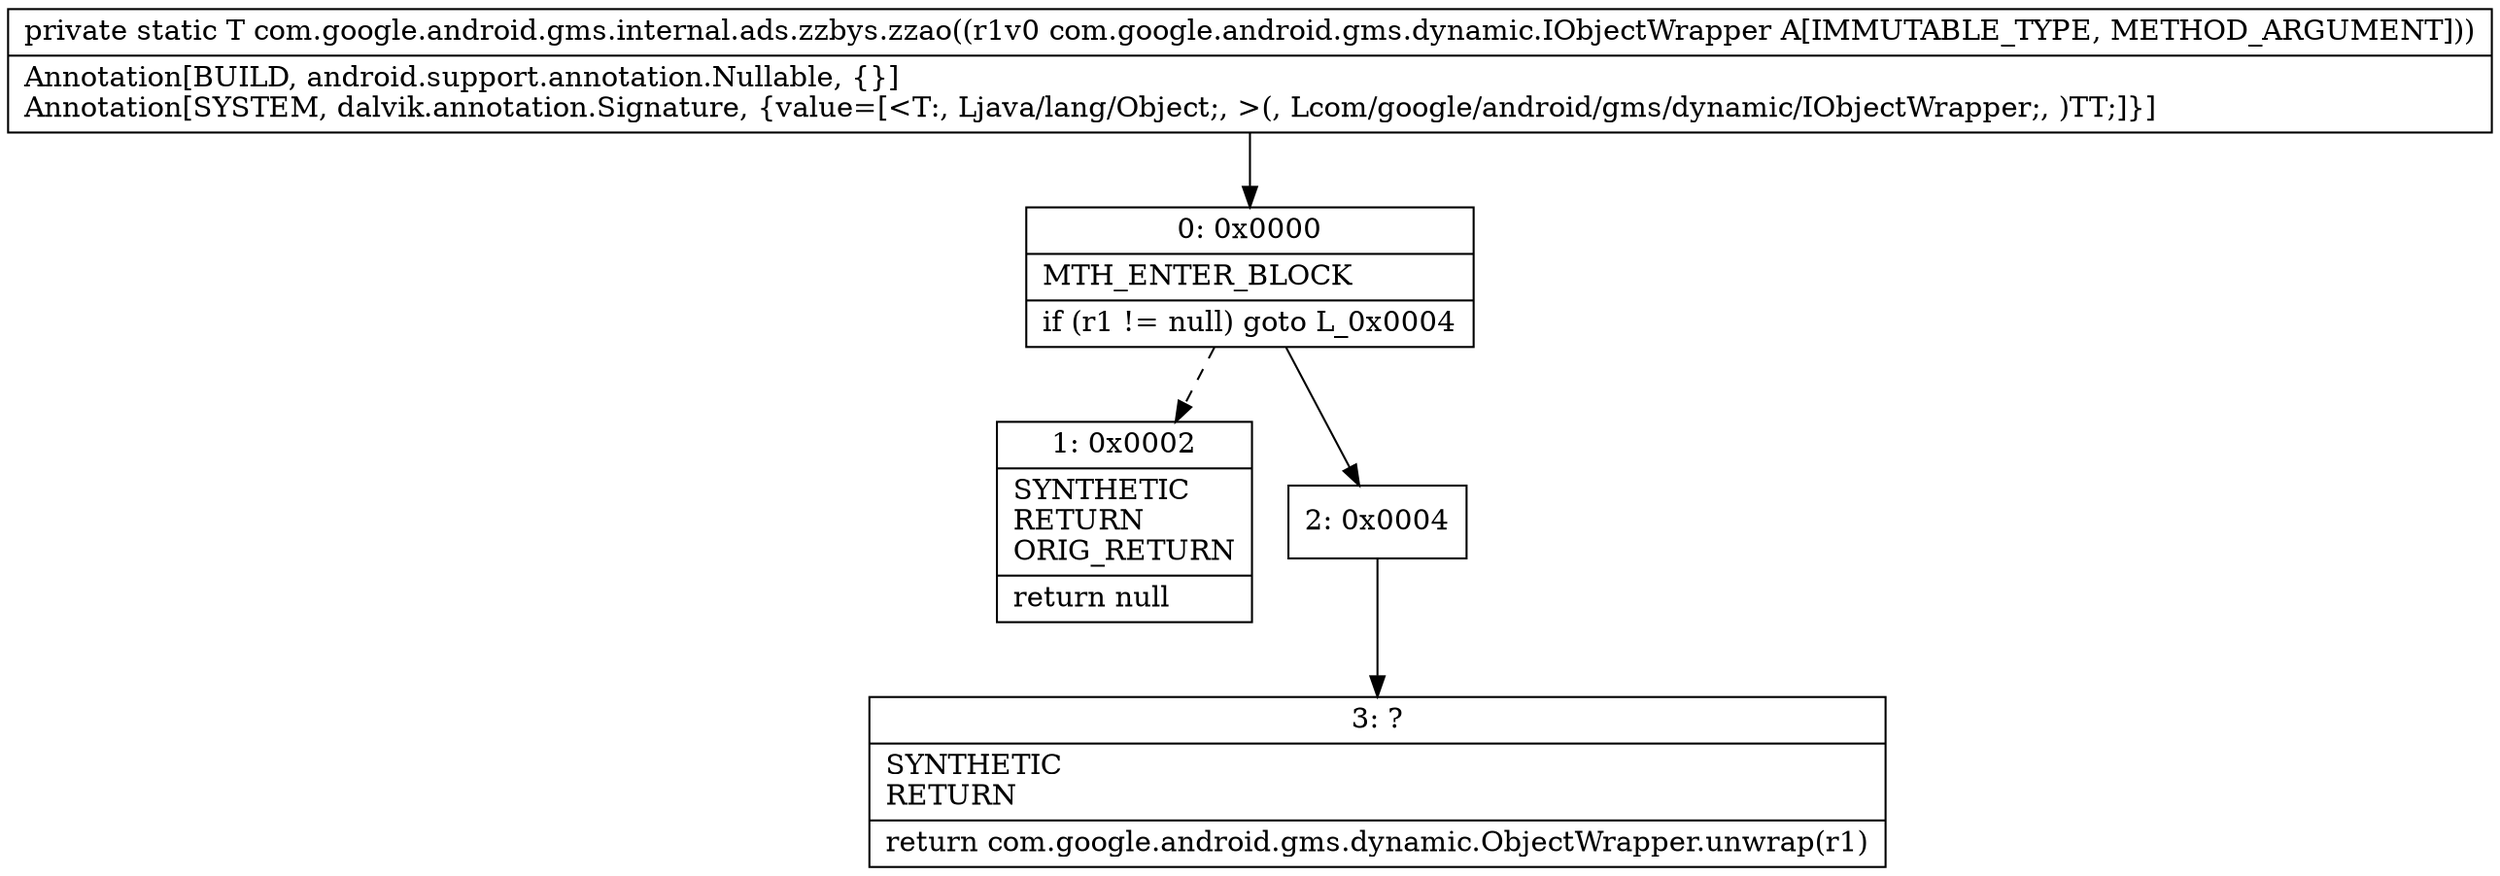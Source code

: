 digraph "CFG forcom.google.android.gms.internal.ads.zzbys.zzao(Lcom\/google\/android\/gms\/dynamic\/IObjectWrapper;)Ljava\/lang\/Object;" {
Node_0 [shape=record,label="{0\:\ 0x0000|MTH_ENTER_BLOCK\l|if (r1 != null) goto L_0x0004\l}"];
Node_1 [shape=record,label="{1\:\ 0x0002|SYNTHETIC\lRETURN\lORIG_RETURN\l|return null\l}"];
Node_2 [shape=record,label="{2\:\ 0x0004}"];
Node_3 [shape=record,label="{3\:\ ?|SYNTHETIC\lRETURN\l|return com.google.android.gms.dynamic.ObjectWrapper.unwrap(r1)\l}"];
MethodNode[shape=record,label="{private static T com.google.android.gms.internal.ads.zzbys.zzao((r1v0 com.google.android.gms.dynamic.IObjectWrapper A[IMMUTABLE_TYPE, METHOD_ARGUMENT]))  | Annotation[BUILD, android.support.annotation.Nullable, \{\}]\lAnnotation[SYSTEM, dalvik.annotation.Signature, \{value=[\<T:, Ljava\/lang\/Object;, \>(, Lcom\/google\/android\/gms\/dynamic\/IObjectWrapper;, )TT;]\}]\l}"];
MethodNode -> Node_0;
Node_0 -> Node_1[style=dashed];
Node_0 -> Node_2;
Node_2 -> Node_3;
}

